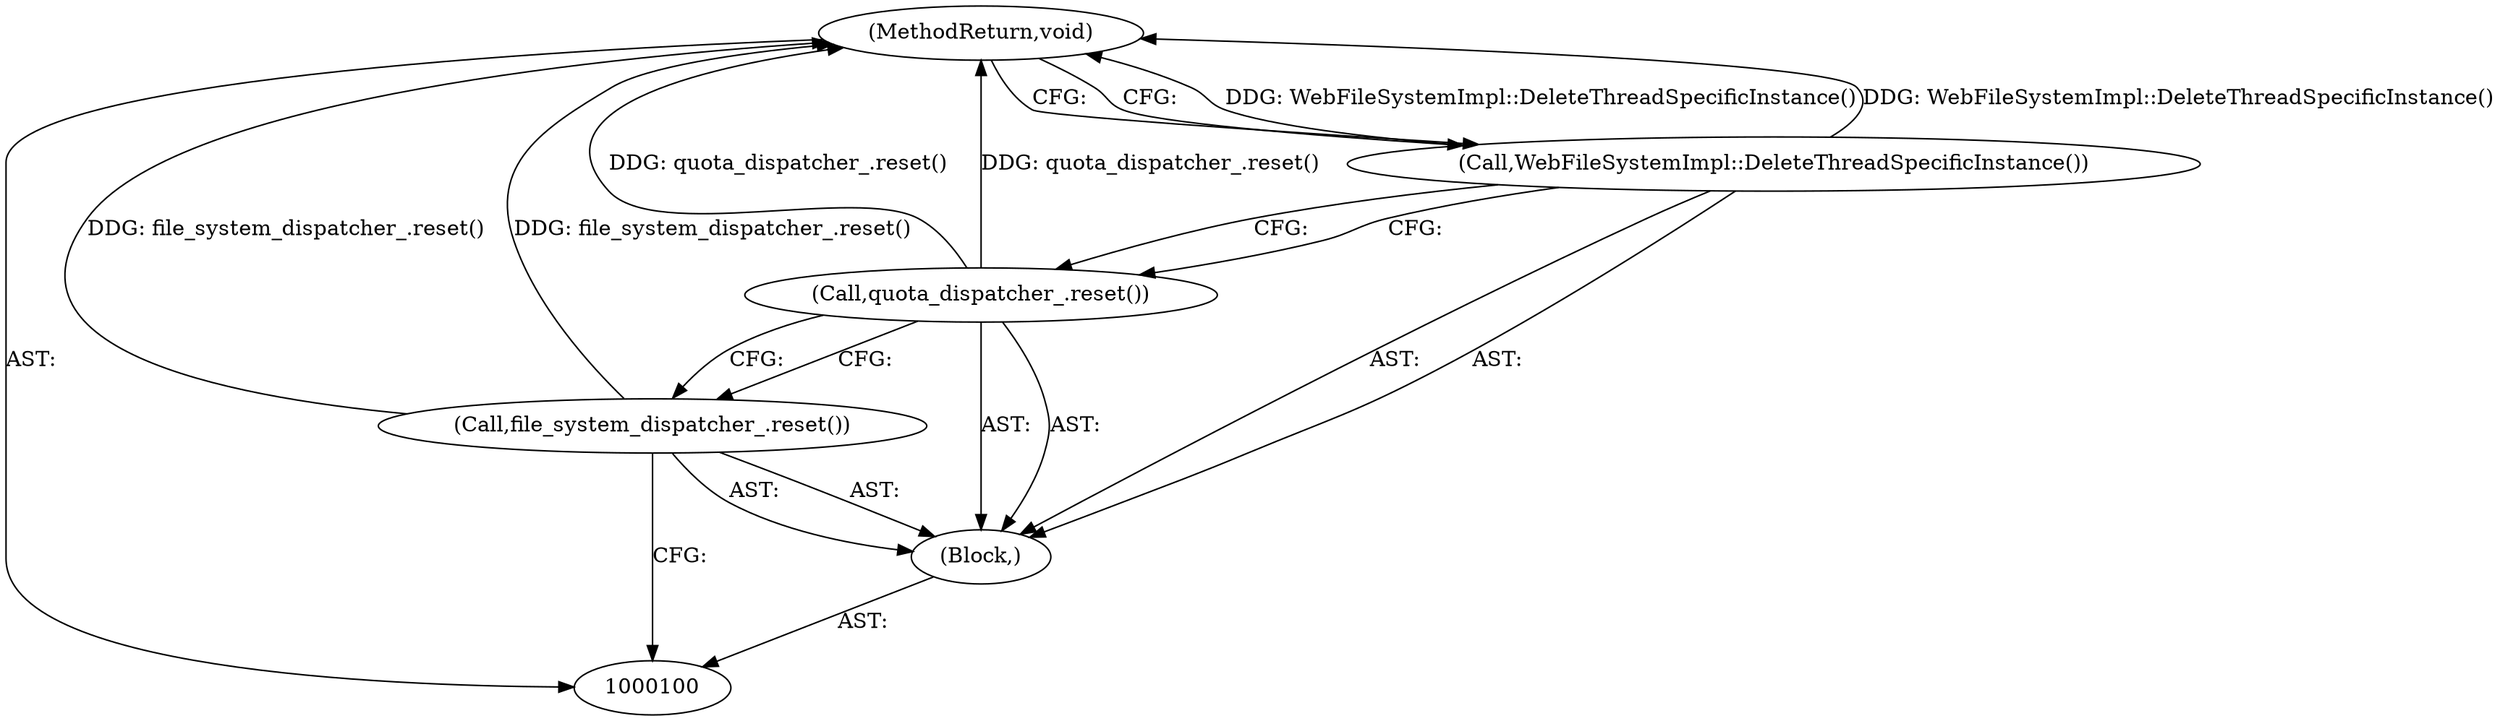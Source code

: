 digraph "0_Chrome_f14efc560a12a513696d6396413b138879dabd7a" {
"1000105" [label="(MethodReturn,void)"];
"1000101" [label="(Block,)"];
"1000102" [label="(Call,file_system_dispatcher_.reset())"];
"1000103" [label="(Call,quota_dispatcher_.reset())"];
"1000104" [label="(Call,WebFileSystemImpl::DeleteThreadSpecificInstance())"];
"1000105" -> "1000100"  [label="AST: "];
"1000105" -> "1000104"  [label="CFG: "];
"1000104" -> "1000105"  [label="DDG: WebFileSystemImpl::DeleteThreadSpecificInstance()"];
"1000103" -> "1000105"  [label="DDG: quota_dispatcher_.reset()"];
"1000102" -> "1000105"  [label="DDG: file_system_dispatcher_.reset()"];
"1000101" -> "1000100"  [label="AST: "];
"1000102" -> "1000101"  [label="AST: "];
"1000103" -> "1000101"  [label="AST: "];
"1000104" -> "1000101"  [label="AST: "];
"1000102" -> "1000101"  [label="AST: "];
"1000102" -> "1000100"  [label="CFG: "];
"1000103" -> "1000102"  [label="CFG: "];
"1000102" -> "1000105"  [label="DDG: file_system_dispatcher_.reset()"];
"1000103" -> "1000101"  [label="AST: "];
"1000103" -> "1000102"  [label="CFG: "];
"1000104" -> "1000103"  [label="CFG: "];
"1000103" -> "1000105"  [label="DDG: quota_dispatcher_.reset()"];
"1000104" -> "1000101"  [label="AST: "];
"1000104" -> "1000103"  [label="CFG: "];
"1000105" -> "1000104"  [label="CFG: "];
"1000104" -> "1000105"  [label="DDG: WebFileSystemImpl::DeleteThreadSpecificInstance()"];
}
